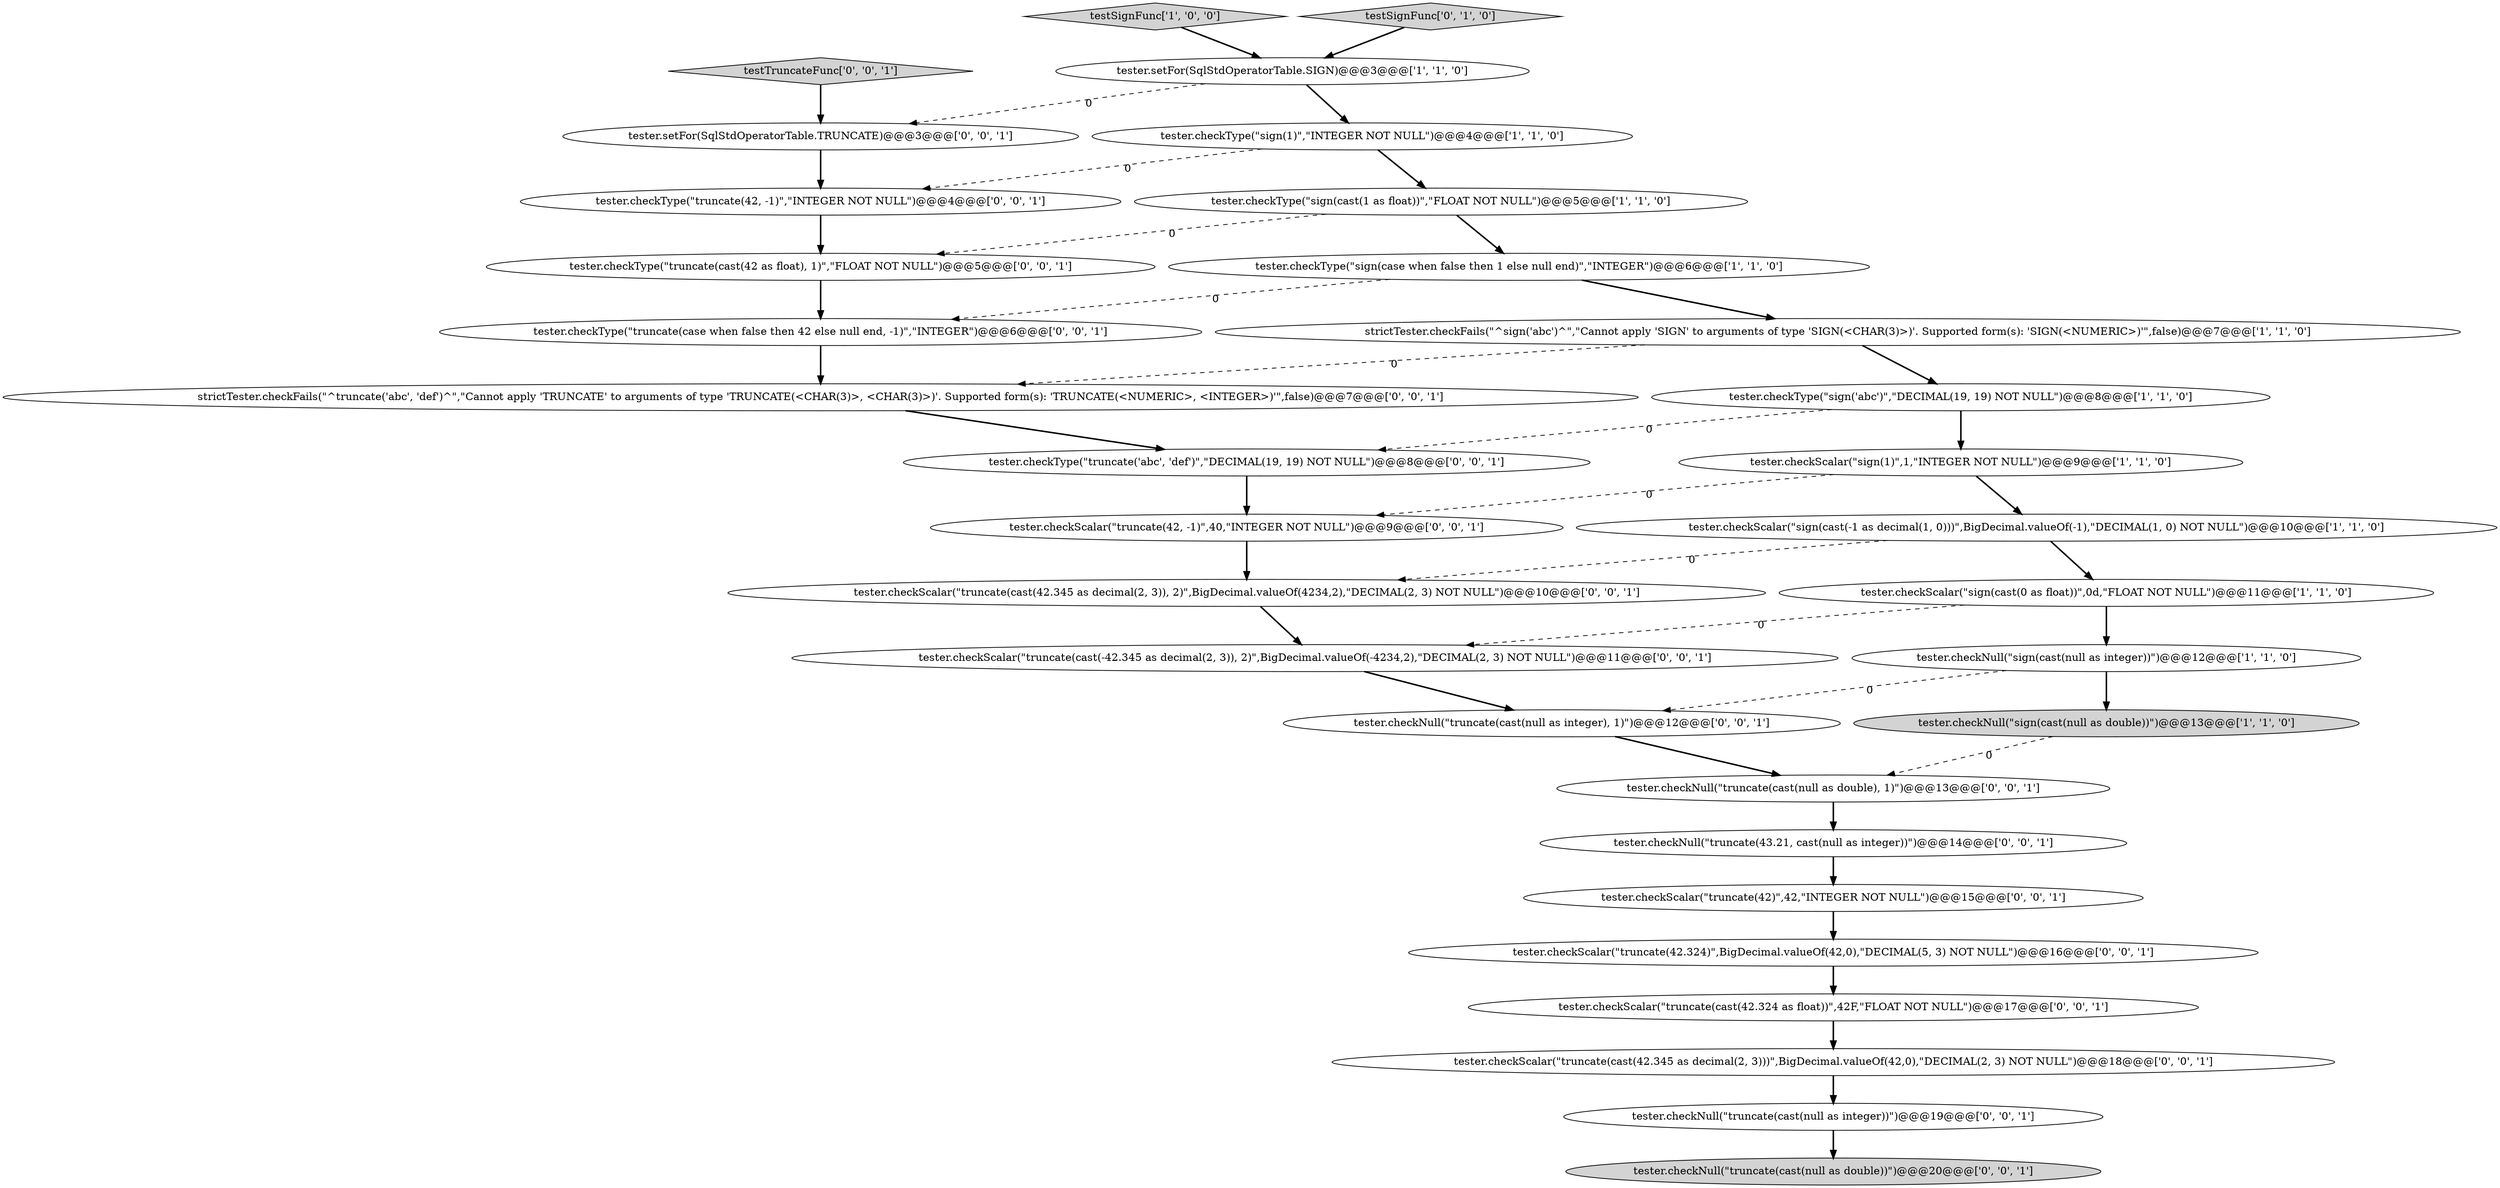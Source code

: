 digraph {
8 [style = filled, label = "tester.checkScalar(\"sign(cast(-1 as decimal(1, 0)))\",BigDecimal.valueOf(-1),\"DECIMAL(1, 0) NOT NULL\")@@@10@@@['1', '1', '0']", fillcolor = white, shape = ellipse image = "AAA0AAABBB1BBB"];
17 [style = filled, label = "tester.checkScalar(\"truncate(42, -1)\",40,\"INTEGER NOT NULL\")@@@9@@@['0', '0', '1']", fillcolor = white, shape = ellipse image = "AAA0AAABBB3BBB"];
3 [style = filled, label = "tester.checkNull(\"sign(cast(null as integer))\")@@@12@@@['1', '1', '0']", fillcolor = white, shape = ellipse image = "AAA0AAABBB1BBB"];
22 [style = filled, label = "tester.checkNull(\"truncate(43.21, cast(null as integer))\")@@@14@@@['0', '0', '1']", fillcolor = white, shape = ellipse image = "AAA0AAABBB3BBB"];
6 [style = filled, label = "tester.checkType(\"sign(case when false then 1 else null end)\",\"INTEGER\")@@@6@@@['1', '1', '0']", fillcolor = white, shape = ellipse image = "AAA0AAABBB1BBB"];
29 [style = filled, label = "tester.checkScalar(\"truncate(cast(42.345 as decimal(2, 3)), 2)\",BigDecimal.valueOf(4234,2),\"DECIMAL(2, 3) NOT NULL\")@@@10@@@['0', '0', '1']", fillcolor = white, shape = ellipse image = "AAA0AAABBB3BBB"];
21 [style = filled, label = "tester.checkType(\"truncate(42, -1)\",\"INTEGER NOT NULL\")@@@4@@@['0', '0', '1']", fillcolor = white, shape = ellipse image = "AAA0AAABBB3BBB"];
23 [style = filled, label = "strictTester.checkFails(\"^truncate('abc', 'def')^\",\"Cannot apply 'TRUNCATE' to arguments of type 'TRUNCATE\(<CHAR\(3\)>, <CHAR\(3\)>\)'\. Supported form\(s\): 'TRUNCATE\(<NUMERIC>, <INTEGER>\)'\",false)@@@7@@@['0', '0', '1']", fillcolor = white, shape = ellipse image = "AAA0AAABBB3BBB"];
26 [style = filled, label = "tester.checkNull(\"truncate(cast(null as integer), 1)\")@@@12@@@['0', '0', '1']", fillcolor = white, shape = ellipse image = "AAA0AAABBB3BBB"];
14 [style = filled, label = "tester.checkType(\"truncate(cast(42 as float), 1)\",\"FLOAT NOT NULL\")@@@5@@@['0', '0', '1']", fillcolor = white, shape = ellipse image = "AAA0AAABBB3BBB"];
1 [style = filled, label = "strictTester.checkFails(\"^sign('abc')^\",\"Cannot apply 'SIGN' to arguments of type 'SIGN\(<CHAR\(3\)>\)'\. Supported form\(s\): 'SIGN\(<NUMERIC>\)'\",false)@@@7@@@['1', '1', '0']", fillcolor = white, shape = ellipse image = "AAA0AAABBB1BBB"];
28 [style = filled, label = "tester.checkScalar(\"truncate(42.324)\",BigDecimal.valueOf(42,0),\"DECIMAL(5, 3) NOT NULL\")@@@16@@@['0', '0', '1']", fillcolor = white, shape = ellipse image = "AAA0AAABBB3BBB"];
31 [style = filled, label = "testTruncateFunc['0', '0', '1']", fillcolor = lightgray, shape = diamond image = "AAA0AAABBB3BBB"];
27 [style = filled, label = "tester.checkScalar(\"truncate(cast(42.345 as decimal(2, 3)))\",BigDecimal.valueOf(42,0),\"DECIMAL(2, 3) NOT NULL\")@@@18@@@['0', '0', '1']", fillcolor = white, shape = ellipse image = "AAA0AAABBB3BBB"];
18 [style = filled, label = "tester.checkType(\"truncate('abc', 'def')\",\"DECIMAL(19, 19) NOT NULL\")@@@8@@@['0', '0', '1']", fillcolor = white, shape = ellipse image = "AAA0AAABBB3BBB"];
15 [style = filled, label = "tester.checkNull(\"truncate(cast(null as double))\")@@@20@@@['0', '0', '1']", fillcolor = lightgray, shape = ellipse image = "AAA0AAABBB3BBB"];
0 [style = filled, label = "tester.setFor(SqlStdOperatorTable.SIGN)@@@3@@@['1', '1', '0']", fillcolor = white, shape = ellipse image = "AAA0AAABBB1BBB"];
11 [style = filled, label = "testSignFunc['1', '0', '0']", fillcolor = lightgray, shape = diamond image = "AAA0AAABBB1BBB"];
25 [style = filled, label = "tester.checkNull(\"truncate(cast(null as integer))\")@@@19@@@['0', '0', '1']", fillcolor = white, shape = ellipse image = "AAA0AAABBB3BBB"];
13 [style = filled, label = "tester.checkScalar(\"truncate(cast(42.324 as float))\",42F,\"FLOAT NOT NULL\")@@@17@@@['0', '0', '1']", fillcolor = white, shape = ellipse image = "AAA0AAABBB3BBB"];
4 [style = filled, label = "tester.checkScalar(\"sign(1)\",1,\"INTEGER NOT NULL\")@@@9@@@['1', '1', '0']", fillcolor = white, shape = ellipse image = "AAA0AAABBB1BBB"];
20 [style = filled, label = "tester.checkScalar(\"truncate(cast(-42.345 as decimal(2, 3)), 2)\",BigDecimal.valueOf(-4234,2),\"DECIMAL(2, 3) NOT NULL\")@@@11@@@['0', '0', '1']", fillcolor = white, shape = ellipse image = "AAA0AAABBB3BBB"];
5 [style = filled, label = "tester.checkNull(\"sign(cast(null as double))\")@@@13@@@['1', '1', '0']", fillcolor = lightgray, shape = ellipse image = "AAA0AAABBB1BBB"];
2 [style = filled, label = "tester.checkType(\"sign('abc')\",\"DECIMAL(19, 19) NOT NULL\")@@@8@@@['1', '1', '0']", fillcolor = white, shape = ellipse image = "AAA0AAABBB1BBB"];
10 [style = filled, label = "tester.checkScalar(\"sign(cast(0 as float))\",0d,\"FLOAT NOT NULL\")@@@11@@@['1', '1', '0']", fillcolor = white, shape = ellipse image = "AAA0AAABBB1BBB"];
19 [style = filled, label = "tester.checkNull(\"truncate(cast(null as double), 1)\")@@@13@@@['0', '0', '1']", fillcolor = white, shape = ellipse image = "AAA0AAABBB3BBB"];
7 [style = filled, label = "tester.checkType(\"sign(cast(1 as float))\",\"FLOAT NOT NULL\")@@@5@@@['1', '1', '0']", fillcolor = white, shape = ellipse image = "AAA0AAABBB1BBB"];
16 [style = filled, label = "tester.setFor(SqlStdOperatorTable.TRUNCATE)@@@3@@@['0', '0', '1']", fillcolor = white, shape = ellipse image = "AAA0AAABBB3BBB"];
12 [style = filled, label = "testSignFunc['0', '1', '0']", fillcolor = lightgray, shape = diamond image = "AAA0AAABBB2BBB"];
24 [style = filled, label = "tester.checkScalar(\"truncate(42)\",42,\"INTEGER NOT NULL\")@@@15@@@['0', '0', '1']", fillcolor = white, shape = ellipse image = "AAA0AAABBB3BBB"];
9 [style = filled, label = "tester.checkType(\"sign(1)\",\"INTEGER NOT NULL\")@@@4@@@['1', '1', '0']", fillcolor = white, shape = ellipse image = "AAA0AAABBB1BBB"];
30 [style = filled, label = "tester.checkType(\"truncate(case when false then 42 else null end, -1)\",\"INTEGER\")@@@6@@@['0', '0', '1']", fillcolor = white, shape = ellipse image = "AAA0AAABBB3BBB"];
24->28 [style = bold, label=""];
8->10 [style = bold, label=""];
0->9 [style = bold, label=""];
14->30 [style = bold, label=""];
3->26 [style = dashed, label="0"];
4->17 [style = dashed, label="0"];
31->16 [style = bold, label=""];
20->26 [style = bold, label=""];
7->14 [style = dashed, label="0"];
30->23 [style = bold, label=""];
0->16 [style = dashed, label="0"];
18->17 [style = bold, label=""];
10->3 [style = bold, label=""];
28->13 [style = bold, label=""];
9->7 [style = bold, label=""];
26->19 [style = bold, label=""];
2->4 [style = bold, label=""];
12->0 [style = bold, label=""];
6->1 [style = bold, label=""];
29->20 [style = bold, label=""];
3->5 [style = bold, label=""];
11->0 [style = bold, label=""];
13->27 [style = bold, label=""];
9->21 [style = dashed, label="0"];
16->21 [style = bold, label=""];
7->6 [style = bold, label=""];
2->18 [style = dashed, label="0"];
25->15 [style = bold, label=""];
4->8 [style = bold, label=""];
10->20 [style = dashed, label="0"];
6->30 [style = dashed, label="0"];
1->2 [style = bold, label=""];
22->24 [style = bold, label=""];
17->29 [style = bold, label=""];
5->19 [style = dashed, label="0"];
19->22 [style = bold, label=""];
1->23 [style = dashed, label="0"];
27->25 [style = bold, label=""];
23->18 [style = bold, label=""];
8->29 [style = dashed, label="0"];
21->14 [style = bold, label=""];
}
